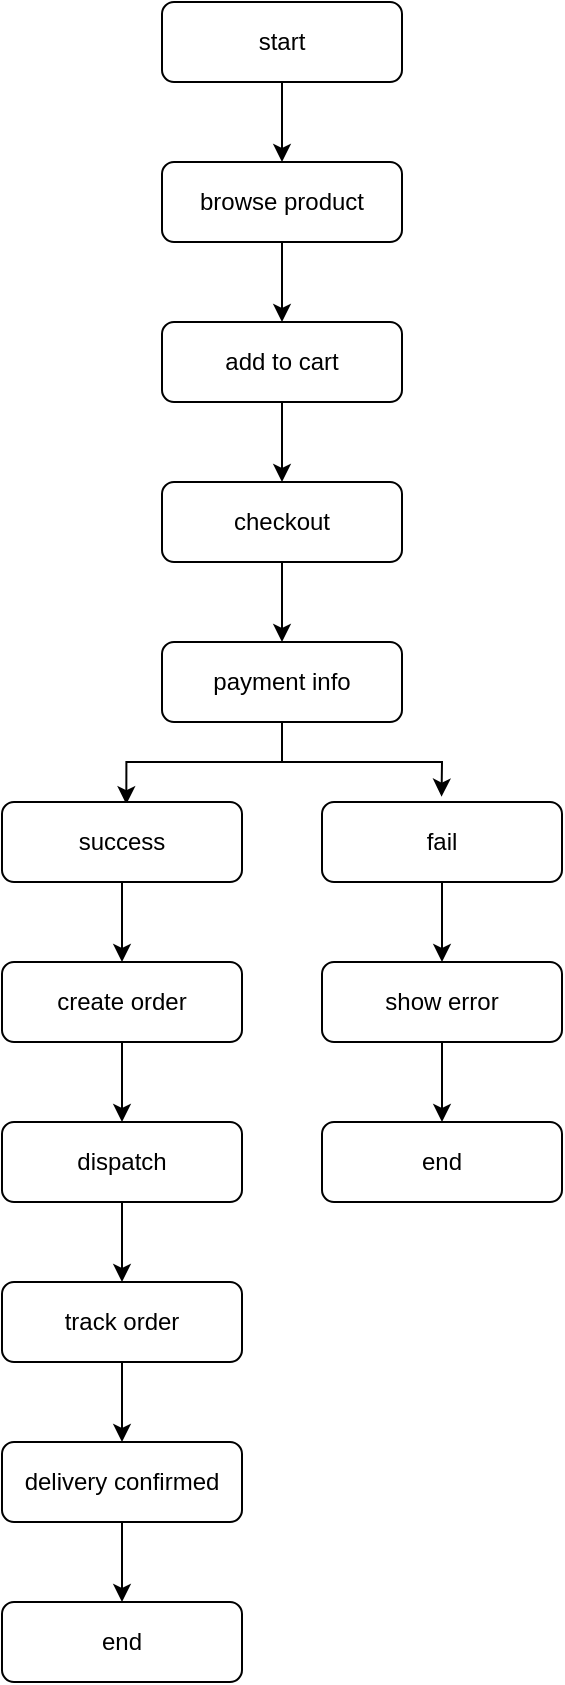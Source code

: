 <mxfile version="26.2.14">
  <diagram name="Page-1" id="dj0obJIuYBGl0tymBPOW">
    <mxGraphModel dx="1489" dy="803" grid="1" gridSize="10" guides="1" tooltips="1" connect="1" arrows="1" fold="1" page="1" pageScale="1" pageWidth="827" pageHeight="1169" math="0" shadow="0">
      <root>
        <mxCell id="0" />
        <mxCell id="1" parent="0" />
        <mxCell id="Qg3bEZur4HEPPLPGAAkw-19" style="edgeStyle=orthogonalEdgeStyle;rounded=0;orthogonalLoop=1;jettySize=auto;html=1;entryX=0.5;entryY=0;entryDx=0;entryDy=0;" edge="1" parent="1" source="Qg3bEZur4HEPPLPGAAkw-1" target="Qg3bEZur4HEPPLPGAAkw-5">
          <mxGeometry relative="1" as="geometry" />
        </mxCell>
        <mxCell id="Qg3bEZur4HEPPLPGAAkw-1" value="start" style="rounded=1;whiteSpace=wrap;html=1;" vertex="1" parent="1">
          <mxGeometry x="360" y="40" width="120" height="40" as="geometry" />
        </mxCell>
        <mxCell id="Qg3bEZur4HEPPLPGAAkw-20" style="edgeStyle=orthogonalEdgeStyle;rounded=0;orthogonalLoop=1;jettySize=auto;html=1;entryX=0.5;entryY=0;entryDx=0;entryDy=0;" edge="1" parent="1" source="Qg3bEZur4HEPPLPGAAkw-5" target="Qg3bEZur4HEPPLPGAAkw-7">
          <mxGeometry relative="1" as="geometry" />
        </mxCell>
        <mxCell id="Qg3bEZur4HEPPLPGAAkw-5" value="browse product" style="rounded=1;whiteSpace=wrap;html=1;" vertex="1" parent="1">
          <mxGeometry x="360" y="120" width="120" height="40" as="geometry" />
        </mxCell>
        <mxCell id="Qg3bEZur4HEPPLPGAAkw-21" style="edgeStyle=orthogonalEdgeStyle;rounded=0;orthogonalLoop=1;jettySize=auto;html=1;entryX=0.5;entryY=0;entryDx=0;entryDy=0;" edge="1" parent="1" source="Qg3bEZur4HEPPLPGAAkw-7" target="Qg3bEZur4HEPPLPGAAkw-8">
          <mxGeometry relative="1" as="geometry" />
        </mxCell>
        <mxCell id="Qg3bEZur4HEPPLPGAAkw-7" value="add to cart" style="rounded=1;whiteSpace=wrap;html=1;" vertex="1" parent="1">
          <mxGeometry x="360" y="200" width="120" height="40" as="geometry" />
        </mxCell>
        <mxCell id="Qg3bEZur4HEPPLPGAAkw-22" style="edgeStyle=orthogonalEdgeStyle;rounded=0;orthogonalLoop=1;jettySize=auto;html=1;entryX=0.5;entryY=0;entryDx=0;entryDy=0;" edge="1" parent="1" source="Qg3bEZur4HEPPLPGAAkw-8" target="Qg3bEZur4HEPPLPGAAkw-9">
          <mxGeometry relative="1" as="geometry" />
        </mxCell>
        <mxCell id="Qg3bEZur4HEPPLPGAAkw-8" value="checkout" style="rounded=1;whiteSpace=wrap;html=1;" vertex="1" parent="1">
          <mxGeometry x="360" y="280" width="120" height="40" as="geometry" />
        </mxCell>
        <mxCell id="Qg3bEZur4HEPPLPGAAkw-23" style="edgeStyle=orthogonalEdgeStyle;rounded=0;orthogonalLoop=1;jettySize=auto;html=1;exitX=0.5;exitY=1;exitDx=0;exitDy=0;entryX=0.518;entryY=0.028;entryDx=0;entryDy=0;entryPerimeter=0;" edge="1" parent="1" source="Qg3bEZur4HEPPLPGAAkw-9" target="Qg3bEZur4HEPPLPGAAkw-10">
          <mxGeometry relative="1" as="geometry">
            <mxPoint x="420.381" y="420" as="targetPoint" />
          </mxGeometry>
        </mxCell>
        <mxCell id="Qg3bEZur4HEPPLPGAAkw-9" value="payment info" style="rounded=1;whiteSpace=wrap;html=1;" vertex="1" parent="1">
          <mxGeometry x="360" y="360" width="120" height="40" as="geometry" />
        </mxCell>
        <mxCell id="Qg3bEZur4HEPPLPGAAkw-26" style="edgeStyle=orthogonalEdgeStyle;rounded=0;orthogonalLoop=1;jettySize=auto;html=1;entryX=0.5;entryY=0;entryDx=0;entryDy=0;" edge="1" parent="1" source="Qg3bEZur4HEPPLPGAAkw-10" target="Qg3bEZur4HEPPLPGAAkw-14">
          <mxGeometry relative="1" as="geometry" />
        </mxCell>
        <mxCell id="Qg3bEZur4HEPPLPGAAkw-10" value="success" style="rounded=1;whiteSpace=wrap;html=1;" vertex="1" parent="1">
          <mxGeometry x="280" y="440" width="120" height="40" as="geometry" />
        </mxCell>
        <mxCell id="Qg3bEZur4HEPPLPGAAkw-25" style="edgeStyle=orthogonalEdgeStyle;rounded=0;orthogonalLoop=1;jettySize=auto;html=1;entryX=0.5;entryY=0;entryDx=0;entryDy=0;" edge="1" parent="1" source="Qg3bEZur4HEPPLPGAAkw-11" target="Qg3bEZur4HEPPLPGAAkw-12">
          <mxGeometry relative="1" as="geometry" />
        </mxCell>
        <mxCell id="Qg3bEZur4HEPPLPGAAkw-11" value="fail" style="rounded=1;whiteSpace=wrap;html=1;" vertex="1" parent="1">
          <mxGeometry x="440" y="440" width="120" height="40" as="geometry" />
        </mxCell>
        <mxCell id="Qg3bEZur4HEPPLPGAAkw-29" style="edgeStyle=orthogonalEdgeStyle;rounded=0;orthogonalLoop=1;jettySize=auto;html=1;entryX=0.5;entryY=0;entryDx=0;entryDy=0;" edge="1" parent="1" source="Qg3bEZur4HEPPLPGAAkw-12" target="Qg3bEZur4HEPPLPGAAkw-13">
          <mxGeometry relative="1" as="geometry" />
        </mxCell>
        <mxCell id="Qg3bEZur4HEPPLPGAAkw-12" value="show error" style="rounded=1;whiteSpace=wrap;html=1;" vertex="1" parent="1">
          <mxGeometry x="440" y="520" width="120" height="40" as="geometry" />
        </mxCell>
        <mxCell id="Qg3bEZur4HEPPLPGAAkw-13" value="end&lt;span style=&quot;color: rgba(0, 0, 0, 0); font-family: monospace; font-size: 0px; text-align: start; text-wrap-mode: nowrap;&quot;&gt;%3CmxGraphModel%3E%3Croot%3E%3CmxCell%20id%3D%220%22%2F%3E%3CmxCell%20id%3D%221%22%20parent%3D%220%22%2F%3E%3CmxCell%20id%3D%222%22%20value%3D%22start%22%20style%3D%22rounded%3D1%3BwhiteSpace%3Dwrap%3Bhtml%3D1%3B%22%20vertex%3D%221%22%20parent%3D%221%22%3E%3CmxGeometry%20x%3D%22280%22%20y%3D%22440%22%20width%3D%22120%22%20height%3D%2240%22%20as%3D%22geometry%22%2F%3E%3C%2FmxCell%3E%3C%2Froot%3E%3C%2FmxGraphModel%3E&lt;/span&gt;" style="rounded=1;whiteSpace=wrap;html=1;" vertex="1" parent="1">
          <mxGeometry x="440" y="600" width="120" height="40" as="geometry" />
        </mxCell>
        <mxCell id="Qg3bEZur4HEPPLPGAAkw-27" style="edgeStyle=orthogonalEdgeStyle;rounded=0;orthogonalLoop=1;jettySize=auto;html=1;entryX=0.5;entryY=0;entryDx=0;entryDy=0;" edge="1" parent="1" source="Qg3bEZur4HEPPLPGAAkw-14" target="Qg3bEZur4HEPPLPGAAkw-15">
          <mxGeometry relative="1" as="geometry" />
        </mxCell>
        <mxCell id="Qg3bEZur4HEPPLPGAAkw-14" value="create order" style="rounded=1;whiteSpace=wrap;html=1;" vertex="1" parent="1">
          <mxGeometry x="280" y="520" width="120" height="40" as="geometry" />
        </mxCell>
        <mxCell id="Qg3bEZur4HEPPLPGAAkw-30" style="edgeStyle=orthogonalEdgeStyle;rounded=0;orthogonalLoop=1;jettySize=auto;html=1;entryX=0.5;entryY=0;entryDx=0;entryDy=0;" edge="1" parent="1" source="Qg3bEZur4HEPPLPGAAkw-15" target="Qg3bEZur4HEPPLPGAAkw-16">
          <mxGeometry relative="1" as="geometry" />
        </mxCell>
        <mxCell id="Qg3bEZur4HEPPLPGAAkw-15" value="dispatch" style="rounded=1;whiteSpace=wrap;html=1;" vertex="1" parent="1">
          <mxGeometry x="280" y="600" width="120" height="40" as="geometry" />
        </mxCell>
        <mxCell id="Qg3bEZur4HEPPLPGAAkw-31" style="edgeStyle=orthogonalEdgeStyle;rounded=0;orthogonalLoop=1;jettySize=auto;html=1;entryX=0.5;entryY=0;entryDx=0;entryDy=0;" edge="1" parent="1" source="Qg3bEZur4HEPPLPGAAkw-16" target="Qg3bEZur4HEPPLPGAAkw-17">
          <mxGeometry relative="1" as="geometry" />
        </mxCell>
        <mxCell id="Qg3bEZur4HEPPLPGAAkw-16" value="track order" style="rounded=1;whiteSpace=wrap;html=1;" vertex="1" parent="1">
          <mxGeometry x="280" y="680" width="120" height="40" as="geometry" />
        </mxCell>
        <mxCell id="Qg3bEZur4HEPPLPGAAkw-32" style="edgeStyle=orthogonalEdgeStyle;rounded=0;orthogonalLoop=1;jettySize=auto;html=1;entryX=0.5;entryY=0;entryDx=0;entryDy=0;" edge="1" parent="1" source="Qg3bEZur4HEPPLPGAAkw-17" target="Qg3bEZur4HEPPLPGAAkw-18">
          <mxGeometry relative="1" as="geometry" />
        </mxCell>
        <mxCell id="Qg3bEZur4HEPPLPGAAkw-17" value="delivery confirmed" style="rounded=1;whiteSpace=wrap;html=1;" vertex="1" parent="1">
          <mxGeometry x="280" y="760" width="120" height="40" as="geometry" />
        </mxCell>
        <mxCell id="Qg3bEZur4HEPPLPGAAkw-18" value="end" style="rounded=1;whiteSpace=wrap;html=1;" vertex="1" parent="1">
          <mxGeometry x="280" y="840" width="120" height="40" as="geometry" />
        </mxCell>
        <mxCell id="Qg3bEZur4HEPPLPGAAkw-24" value="" style="endArrow=classic;html=1;rounded=0;entryX=0.498;entryY=-0.067;entryDx=0;entryDy=0;entryPerimeter=0;" edge="1" parent="1" target="Qg3bEZur4HEPPLPGAAkw-11">
          <mxGeometry width="50" height="50" relative="1" as="geometry">
            <mxPoint x="420" y="420" as="sourcePoint" />
            <mxPoint x="470" y="370" as="targetPoint" />
            <Array as="points">
              <mxPoint x="500" y="420" />
            </Array>
          </mxGeometry>
        </mxCell>
      </root>
    </mxGraphModel>
  </diagram>
</mxfile>
